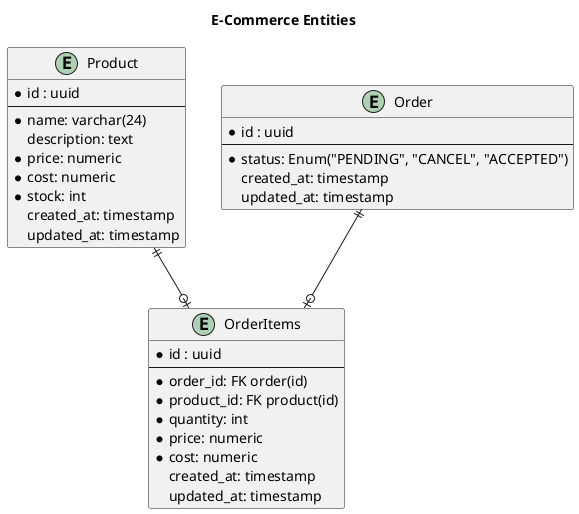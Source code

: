 @startuml entities

title E-Commerce Entities


entity "Product" {
    * id : uuid
    --
    * name: varchar(24)
    description: text
    * price: numeric
    * cost: numeric
    * stock: int
    created_at: timestamp
    updated_at: timestamp
}

entity "Order" {
    * id : uuid
    --
    * status: Enum("PENDING", "CANCEL", "ACCEPTED")
    created_at: timestamp
    updated_at: timestamp
}

entity "OrderItems" {
    * id : uuid
    --
    * order_id: FK order(id)
    * product_id: FK product(id)
    * quantity: int
    * price: numeric
    * cost: numeric
    created_at: timestamp
    updated_at: timestamp
}

"Product" ||--o| "OrderItems"
"Order" ||--o| "OrderItems"

@enduml